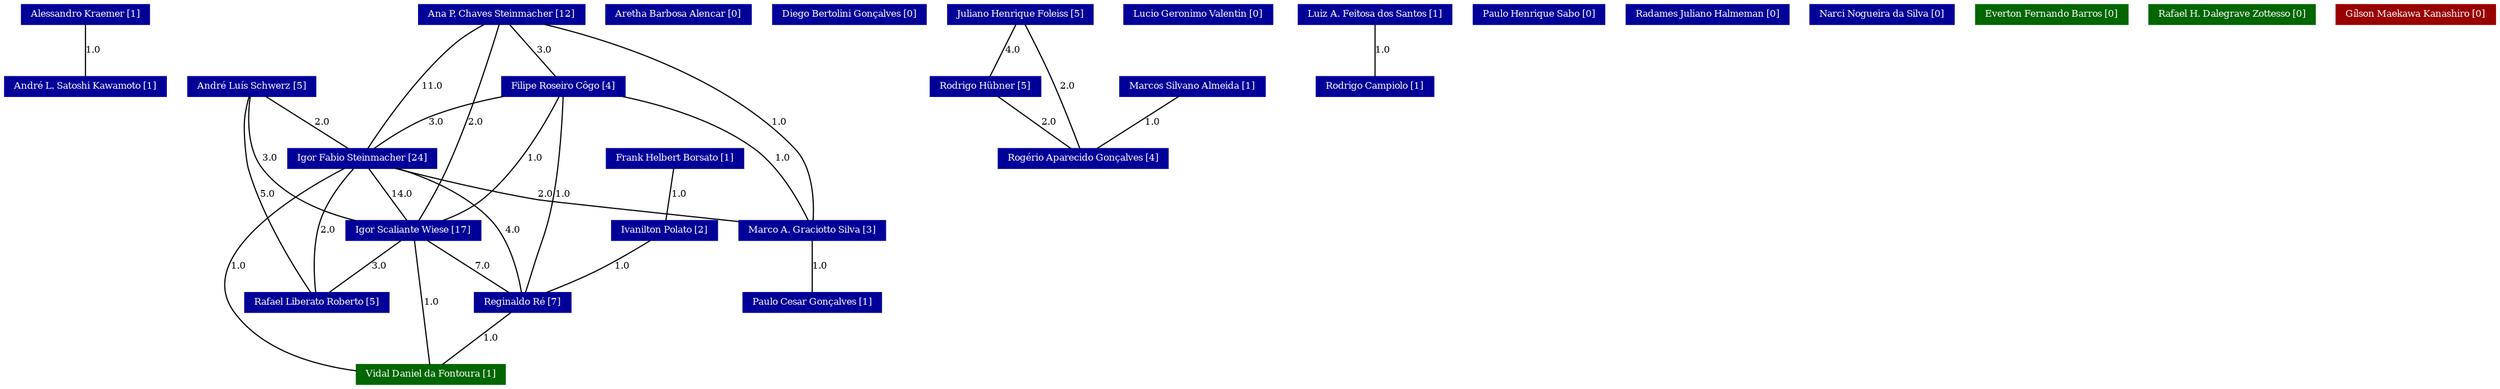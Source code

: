 strict graph grafo2 {
	graph [bb="0,0,1893.5,327",
		id=grafo2,
		overlap=False
	];
	node [fontsize=8,
		label="\N",
		shape=rectangle,
		style=filled
	];
	0	 [URL="http://lattes.cnpq.br/2661462115468004",
		color="#000099",
		fontcolor="#FFFFFF",
		height=0.23611,
		label="Alessandro Kraemer [1]",
		pos="61,318.5",
		width=1.3333];
	3	 [URL="http://lattes.cnpq.br/8230551395300039",
		color="#000099",
		fontcolor="#FFFFFF",
		height=0.23611,
		label="André L. Satoshi Kawamoto [1]",
		pos="61,256.5",
		width=1.6944];
	0 -- 3	 [fontsize=8,
		label=1.0,
		lp="66,287.5",
		pos="61,309.66 61,298.09 61,276.61 61,265.16"];
	1	 [URL="http://lattes.cnpq.br/3007644116326636",
		color="#000099",
		fontcolor="#FFFFFF",
		height=0.23611,
		label="Ana P. Chaves Steinmacher [12]",
		pos="381,318.5",
		width=1.7083];
	6	 [URL="http://lattes.cnpq.br/9500095790815109",
		color="#000099",
		fontcolor="#FFFFFF",
		height=0.23611,
		label="Filipe Roseiro Côgo [4]",
		pos="429,256.5",
		width=1.2917];
	1 -- 6	 [fontsize=8,
		label=3.0,
		lp="413,287.5",
		pos="387.28,309.66 396.53,298.09 413.71,276.61 422.88,265.16"];
	8	 [URL="http://lattes.cnpq.br/5529725593221391",
		color="#000099",
		fontcolor="#FFFFFF",
		height=0.23611,
		label="Igor Fabio Steinmacher [24]",
		pos="271,194.5",
		width=1.5139];
	1 -- 8	 [fontsize=8,
		label=11.0,
		lp="322,256.5",
		pos="365.59,309.82 357.44,305.31 347.58,299.11 340,292 309.8,263.68 284.49,220.34 275,203.03"];
	9	 [URL="http://lattes.cnpq.br/0447444423694007",
		color="#000099",
		fontcolor="#FFFFFF",
		height=0.23611,
		label="Igor Scaliante Wiese [17]",
		pos="317,132.5",
		width=1.4028];
	1 -- 9	 [fontsize=8,
		label=2.0,
		lp="356,225.5",
		pos="378.25,309.59 367.72,279.33 330.05,171.03 319.67,141.17"];
	14	 [URL="http://lattes.cnpq.br/9383290036853173",
		color="#000099",
		fontcolor="#FFFFFF",
		height=0.23611,
		label="Marco A. Graciotto Silva [3]",
		pos="627,132.5",
		width=1.5556];
	1 -- 14	 [fontsize=8,
		label=1.0,
		lp="597,225.5",
		pos="410.8,309.92 458.94,296.25 554.18,263.15 611,203 627.32,185.72 628.16,155.27 627.56,141.12"];
	6 -- 8	 [fontsize=8,
		label=3.0,
		lp="327,225.5",
		pos="382.26,248.17 363.08,244.19 340.97,238.34 322,230 306.15,223.03 289.94,211.06 280.17,203.22"];
	6 -- 9	 [fontsize=8,
		label=1.0,
		lp="406,194.5",
		pos="425.55,247.81 417.31,230.16 394.93,186.15 365,159 356.61,151.39 345.54,145.31 336.15,141"];
	6 -- 14	 [fontsize=8,
		label=1.0,
		lp="602,194.5",
		pos="471.87,247.98 503.9,240.69 547.41,227.09 579,203 601.39,185.93 617.19,155.37 623.7,141.16"];
	20	 [URL="http://lattes.cnpq.br/5545891505433768",
		color="#000099",
		fontcolor="#FFFFFF",
		height=0.23611,
		label="Reginaldo Ré [7]",
		pos="404,70.5",
		width=1];
	6 -- 20	 [fontsize=8,
		label=1.0,
		lp="429,163.5",
		pos="428.57,247.83 428.17,240.83 427.56,230.22 427,221 423.61,165.59 425.18,150.92 412,97 410.5,90.87 408.34,84.057 406.64,79.016"];
	8 -- 9	 [fontsize=8,
		label=14.0,
		lp="304,163.5",
		pos="277.01,185.66 285.88,174.09 302.35,152.61 311.13,141.16"];
	8 -- 14	 [fontsize=8,
		label=2.0,
		lp="418,163.5",
		pos="297.75,185.98 326.15,178.25 372.43,166.32 413,159 420.72,157.61 510.21,147.09 570.99,140.01"];
	8 -- 20	 [fontsize=8,
		label=4.0,
		lp="393,132.5",
		pos="298.05,185.97 321.48,178.2 354.86,163.92 376,141 392.76,122.83 400.06,93.349 402.72,79.354"];
	19	 [URL="http://lattes.cnpq.br/7833556006473564",
		color="#000099",
		fontcolor="#FFFFFF",
		height=0.23611,
		label="Rafael Liberato Roberto [5]",
		pos="244,70.5",
		width=1.5];
	8 -- 19	 [fontsize=8,
		label=2.0,
		lp="252,132.5",
		pos="266.25,185.67 260.48,175.7 251.03,157.76 247,141 241.75,119.16 242.54,92.367 243.37,79.348"];
	27	 [URL="http://lattes.cnpq.br/0138023517065135",
		color="#006600",
		fontcolor="#FFFFFF",
		height=0.23611,
		label="Vidal Daniel da Fontoura [1]",
		pos="334,8.5",
		width=1.5417];
	8 -- 27	 [fontsize=8,
		label=1.0,
		lp="182,101.5",
		pos="258.25,185.72 226.34,165.27 147.88,108.38 181,62 202.95,31.261 244.07,18.331 278.16,12.98"];
	9 -- 20	 [fontsize=8,
		label=7.0,
		lp="371,101.5",
		pos="328.02,123.9 344.75,112.36 376.39,90.542 393.07,79.037"];
	9 -- 19	 [fontsize=8,
		label=3.0,
		lp="290,101.5",
		pos="307.75,123.9 293.79,112.42 267.46,90.78 253.4,79.227"];
	9 -- 27	 [fontsize=8,
		label=1.0,
		lp="332,70.5",
		pos="318.06,123.87 321.12,101.96 329.88,39.035 332.94,17.129"];
	16	 [URL="http://lattes.cnpq.br/4344660568698232",
		color="#000099",
		fontcolor="#FFFFFF",
		height=0.23611,
		label="Paulo Cesar Gonçalves [1]",
		pos="627,70.5",
		width=1.4444];
	14 -- 16	 [fontsize=8,
		label=1.0,
		lp="632,101.5",
		pos="627,123.66 627,112.09 627,90.61 627,79.156"];
	20 -- 27	 [fontsize=8,
		label=1.0,
		lp="379,39.5",
		pos="395.13,61.901 381.74,50.423 356.49,28.78 343.01,17.227"];
	2	 [URL="http://lattes.cnpq.br/4954414332524750",
		color="#000099",
		fontcolor="#FFFFFF",
		height=0.23611,
		label="André Luís Schwerz [5]",
		pos="188,256.5",
		width=1.3333];
	2 -- 8	 [fontsize=8,
		label=2.0,
		lp="240,225.5",
		pos="198.51,247.9 214.48,236.36 244.66,214.54 260.57,203.04"];
	2 -- 9	 [fontsize=8,
		label=3.0,
		lp="202,194.5",
		pos="186.72,247.71 184.89,233.82 183.13,204.49 197,186 215.49,161.35 248.02,148.09 274.56,141.06"];
	2 -- 19	 [fontsize=8,
		label=5.0,
		lp="200,163.5",
		pos="185.75,247.99 184.36,242.96 182.71,236.14 182,230 180.47,216.81 183.37,191.66 185,186 197.45,142.81 226.72,96.856 238.72,79.104"];
	4	 [URL="http://lattes.cnpq.br/3074461020062854",
		color="#000099",
		fontcolor="#FFFFFF",
		height=0.23611,
		label="Aretha Barbosa Alencar [0]",
		pos="515,318.5",
		width=1.5];
	5	 [URL="http://lattes.cnpq.br/2264701855770284",
		color="#000099",
		fontcolor="#FFFFFF",
		height=0.23611,
		label="Diego Bertolini Gonçalves [0]",
		pos="645,318.5",
		width=1.5972];
	7	 [URL="http://lattes.cnpq.br/0902329099289356",
		color="#000099",
		fontcolor="#FFFFFF",
		height=0.23611,
		label="Frank Helbert Borsato [1]",
		pos="520,194.5",
		width=1.4028];
	10	 [URL="http://lattes.cnpq.br/7551030263039033",
		color="#000099",
		fontcolor="#FFFFFF",
		height=0.23611,
		label="Ivanilton Polato [2]",
		pos="513,132.5",
		width=1.1111];
	7 -- 10	 [fontsize=8,
		label=1.0,
		lp="522,163.5",
		pos="519.08,185.66 517.74,174.09 515.23,152.61 513.89,141.16"];
	10 -- 20	 [fontsize=8,
		label=1.0,
		lp="480,101.5",
		pos="502.1,123.92 491.37,116.61 474.41,105.45 459,97 447,90.424 433.01,83.951 422.14,79.172"];
	11	 [URL="http://lattes.cnpq.br/4404958951175349",
		color="#000099",
		fontcolor="#FFFFFF",
		height=0.23611,
		label="Juliano Henrique Foleiss [5]",
		pos="775,318.5",
		width=1.5];
	22	 [URL="http://lattes.cnpq.br/6568073205402062",
		color="#000099",
		fontcolor="#FFFFFF",
		height=0.23611,
		label="Rodrigo Hübner [5]",
		pos="754,256.5",
		width=1.1111];
	11 -- 22	 [fontsize=8,
		label=4.0,
		lp="771,287.5",
		pos="772.25,309.66 768.21,298.09 760.69,276.61 756.68,265.16"];
	23	 [URL="http://lattes.cnpq.br/1677599200632096",
		color="#000099",
		fontcolor="#FFFFFF",
		height=0.23611,
		label="Rogério Aparecido Gonçalves [4]",
		pos="830,194.5",
		width=1.75];
	11 -- 23	 [fontsize=8,
		label=2.0,
		lp="816,256.5",
		pos="779.47,309.82 785.26,299.72 795.5,281.34 803,265 813.04,243.12 822.75,216.34 827.3,203.34"];
	22 -- 23	 [fontsize=8,
		label=2.0,
		lp="802,225.5",
		pos="763.63,247.9 778.16,236.42 805.58,214.78 820.21,203.23"];
	12	 [URL="http://lattes.cnpq.br/5818012075167720",
		color="#000099",
		fontcolor="#FFFFFF",
		height=0.23611,
		label="Lucio Geronimo Valentin [0]",
		pos="910,318.5",
		width=1.5556];
	13	 [URL="http://lattes.cnpq.br/3725232561617394",
		color="#000099",
		fontcolor="#FFFFFF",
		height=0.23611,
		label="Luiz A. Feitosa dos Santos [1]",
		pos="1046,318.5",
		width=1.6111];
	21	 [URL="http://lattes.cnpq.br/2822469089227391",
		color="#000099",
		fontcolor="#FFFFFF",
		height=0.23611,
		label="Rodrigo Campiolo [1]",
		pos="1046,256.5",
		width=1.2083];
	13 -- 21	 [fontsize=8,
		label=1.0,
		lp="1051,287.5",
		pos="1046,309.66 1046,298.09 1046,276.61 1046,265.16"];
	15	 [URL="http://lattes.cnpq.br/4946185987756278",
		color="#000099",
		fontcolor="#FFFFFF",
		height=0.23611,
		label="Marcos Silvano Almeida [1]",
		pos="913,256.5",
		width=1.5139];
	15 -- 23	 [fontsize=8,
		label=1.0,
		lp="882,225.5",
		pos="902.49,247.9 886.52,236.36 856.34,214.54 840.43,203.04"];
	17	 [URL="http://lattes.cnpq.br/8942065049509047",
		color="#000099",
		fontcolor="#FFFFFF",
		height=0.23611,
		label="Paulo Henrique Sabo [0]",
		pos="1171,318.5",
		width=1.3472];
	18	 [URL="http://lattes.cnpq.br/5230011214963863",
		color="#000099",
		fontcolor="#FFFFFF",
		height=0.23611,
		label="Radames Juliano Halmeman [0]",
		pos="1298,318.5",
		width=1.6667];
	24	 [URL="http://lattes.cnpq.br/2249157985559304",
		color="#000099",
		fontcolor="#FFFFFF",
		height=0.23611,
		label="Narci Nogueira da Silva [0]",
		pos="1430,318.5",
		width=1.5];
	25	 [URL="http://lattes.cnpq.br/9702195889525875",
		color="#006600",
		fontcolor="#FFFFFF",
		height=0.23611,
		label="Everton Fernando Barros [0]",
		pos="1557,318.5",
		width=1.5278];
	26	 [URL="http://lattes.cnpq.br/0654156206572874",
		color="#006600",
		fontcolor="#FFFFFF",
		height=0.23611,
		label="Rafael H. Dalegrave Zottesso [0]",
		pos="1693,318.5",
		width=1.75];
	28	 [URL="http://lattes.cnpq.br/3969785844681428",
		color="#990000",
		fontcolor="#FFFFFF",
		height=0.23611,
		label="Gílson Maekawa Kanashiro [0]",
		pos="1834,318.5",
		width=1.6528];
}
